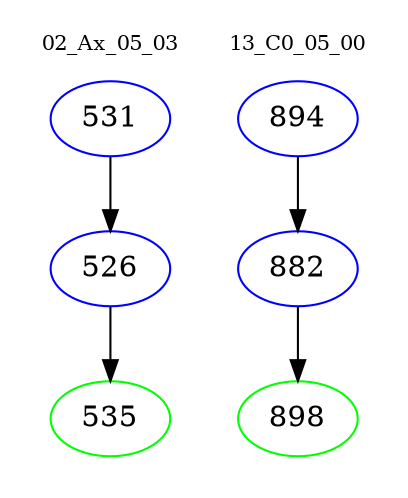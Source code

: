 digraph{
subgraph cluster_0 {
color = white
label = "02_Ax_05_03";
fontsize=10;
T0_531 [label="531", color="blue"]
T0_531 -> T0_526 [color="black"]
T0_526 [label="526", color="blue"]
T0_526 -> T0_535 [color="black"]
T0_535 [label="535", color="green"]
}
subgraph cluster_1 {
color = white
label = "13_C0_05_00";
fontsize=10;
T1_894 [label="894", color="blue"]
T1_894 -> T1_882 [color="black"]
T1_882 [label="882", color="blue"]
T1_882 -> T1_898 [color="black"]
T1_898 [label="898", color="green"]
}
}
